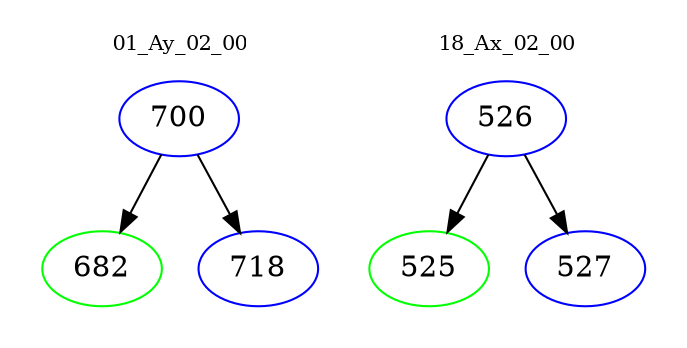 digraph{
subgraph cluster_0 {
color = white
label = "01_Ay_02_00";
fontsize=10;
T0_700 [label="700", color="blue"]
T0_700 -> T0_682 [color="black"]
T0_682 [label="682", color="green"]
T0_700 -> T0_718 [color="black"]
T0_718 [label="718", color="blue"]
}
subgraph cluster_1 {
color = white
label = "18_Ax_02_00";
fontsize=10;
T1_526 [label="526", color="blue"]
T1_526 -> T1_525 [color="black"]
T1_525 [label="525", color="green"]
T1_526 -> T1_527 [color="black"]
T1_527 [label="527", color="blue"]
}
}
